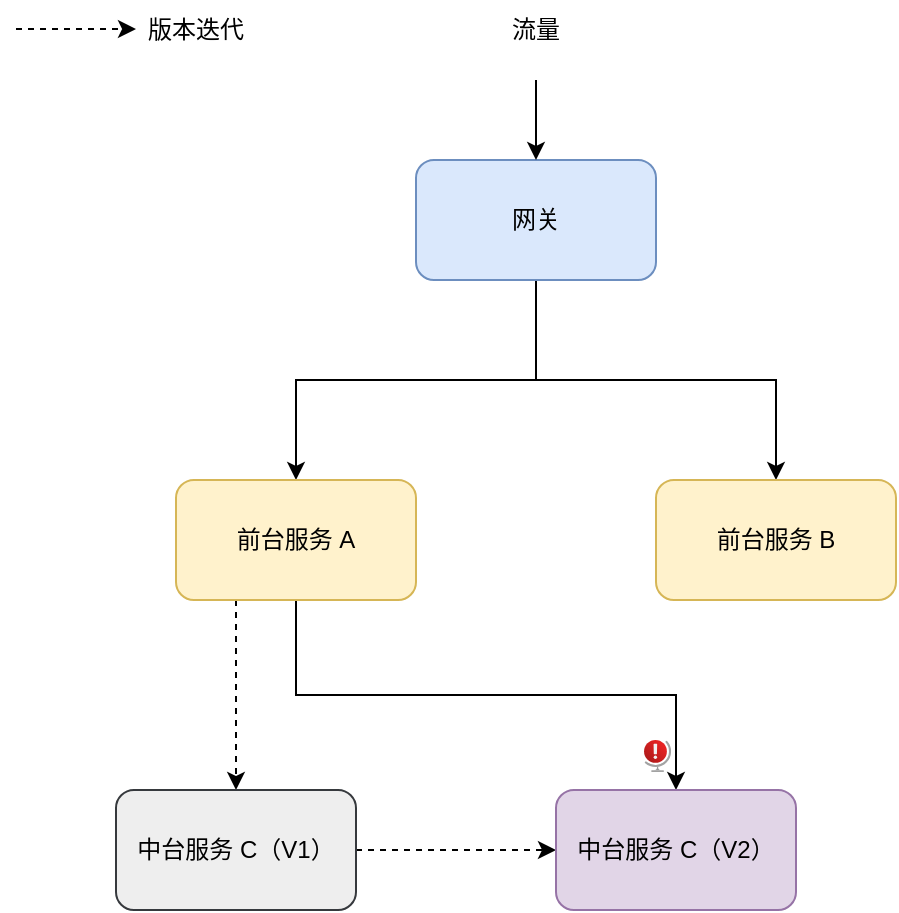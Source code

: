<mxfile version="20.8.14" type="github">
  <diagram name="第 1 页" id="WiLpMEd2AIX6fi3uBP8D">
    <mxGraphModel dx="1050" dy="525" grid="1" gridSize="10" guides="1" tooltips="1" connect="1" arrows="1" fold="1" page="1" pageScale="1" pageWidth="827" pageHeight="1169" math="0" shadow="0">
      <root>
        <mxCell id="0" />
        <mxCell id="1" parent="0" />
        <mxCell id="cxeB_qOB4m5upeijdOJv-1" style="edgeStyle=orthogonalEdgeStyle;rounded=0;orthogonalLoop=1;jettySize=auto;html=1;entryX=0.5;entryY=0;entryDx=0;entryDy=0;" edge="1" parent="1" source="cxeB_qOB4m5upeijdOJv-3" target="cxeB_qOB4m5upeijdOJv-5">
          <mxGeometry relative="1" as="geometry" />
        </mxCell>
        <mxCell id="cxeB_qOB4m5upeijdOJv-2" style="edgeStyle=orthogonalEdgeStyle;rounded=0;orthogonalLoop=1;jettySize=auto;html=1;entryX=0.5;entryY=0;entryDx=0;entryDy=0;" edge="1" parent="1" source="cxeB_qOB4m5upeijdOJv-3" target="cxeB_qOB4m5upeijdOJv-7">
          <mxGeometry relative="1" as="geometry" />
        </mxCell>
        <mxCell id="cxeB_qOB4m5upeijdOJv-3" value="网关" style="rounded=1;whiteSpace=wrap;html=1;fillColor=#dae8fc;strokeColor=#6c8ebf;" vertex="1" parent="1">
          <mxGeometry x="300" y="210" width="120" height="60" as="geometry" />
        </mxCell>
        <mxCell id="cxeB_qOB4m5upeijdOJv-18" style="edgeStyle=orthogonalEdgeStyle;rounded=0;orthogonalLoop=1;jettySize=auto;html=1;entryX=0.5;entryY=0;entryDx=0;entryDy=0;exitX=0.5;exitY=1;exitDx=0;exitDy=0;" edge="1" parent="1" source="cxeB_qOB4m5upeijdOJv-5" target="cxeB_qOB4m5upeijdOJv-15">
          <mxGeometry relative="1" as="geometry" />
        </mxCell>
        <mxCell id="cxeB_qOB4m5upeijdOJv-23" style="edgeStyle=orthogonalEdgeStyle;rounded=0;orthogonalLoop=1;jettySize=auto;html=1;dashed=1;strokeColor=#000000;exitX=0.25;exitY=1;exitDx=0;exitDy=0;" edge="1" parent="1" source="cxeB_qOB4m5upeijdOJv-5" target="cxeB_qOB4m5upeijdOJv-8">
          <mxGeometry relative="1" as="geometry" />
        </mxCell>
        <mxCell id="cxeB_qOB4m5upeijdOJv-5" value="前台服务 A" style="rounded=1;whiteSpace=wrap;html=1;fillColor=#fff2cc;strokeColor=#d6b656;" vertex="1" parent="1">
          <mxGeometry x="180" y="370" width="120" height="60" as="geometry" />
        </mxCell>
        <mxCell id="cxeB_qOB4m5upeijdOJv-7" value="前台服务 B" style="whiteSpace=wrap;html=1;rounded=1;fillColor=#fff2cc;strokeColor=#d6b656;" vertex="1" parent="1">
          <mxGeometry x="420" y="370" width="120" height="60" as="geometry" />
        </mxCell>
        <mxCell id="cxeB_qOB4m5upeijdOJv-16" style="edgeStyle=orthogonalEdgeStyle;rounded=0;orthogonalLoop=1;jettySize=auto;html=1;entryX=0;entryY=0.5;entryDx=0;entryDy=0;dashed=1;" edge="1" parent="1" source="cxeB_qOB4m5upeijdOJv-8" target="cxeB_qOB4m5upeijdOJv-15">
          <mxGeometry relative="1" as="geometry">
            <mxPoint x="250" y="555" as="targetPoint" />
          </mxGeometry>
        </mxCell>
        <mxCell id="cxeB_qOB4m5upeijdOJv-8" value="中台服务 C（V1）" style="rounded=1;whiteSpace=wrap;html=1;fillColor=#eeeeee;strokeColor=#36393d;" vertex="1" parent="1">
          <mxGeometry x="150" y="525" width="120" height="60" as="geometry" />
        </mxCell>
        <mxCell id="cxeB_qOB4m5upeijdOJv-9" value="" style="endArrow=classic;html=1;rounded=0;entryX=0.5;entryY=0;entryDx=0;entryDy=0;startArrow=none;" edge="1" parent="1" target="cxeB_qOB4m5upeijdOJv-3">
          <mxGeometry width="50" height="50" relative="1" as="geometry">
            <mxPoint x="360" y="170" as="sourcePoint" />
            <mxPoint x="370" y="130" as="targetPoint" />
          </mxGeometry>
        </mxCell>
        <mxCell id="cxeB_qOB4m5upeijdOJv-10" value="流量" style="text;html=1;strokeColor=none;fillColor=none;align=center;verticalAlign=middle;whiteSpace=wrap;rounded=0;" vertex="1" parent="1">
          <mxGeometry x="330" y="130" width="60" height="30" as="geometry" />
        </mxCell>
        <mxCell id="cxeB_qOB4m5upeijdOJv-13" value="" style="endArrow=classic;html=1;rounded=0;exitX=0.5;exitY=1;exitDx=0;exitDy=0;dashed=1;" edge="1" parent="1">
          <mxGeometry width="50" height="50" relative="1" as="geometry">
            <mxPoint x="100" y="144.5" as="sourcePoint" />
            <mxPoint x="160" y="144.5" as="targetPoint" />
          </mxGeometry>
        </mxCell>
        <mxCell id="cxeB_qOB4m5upeijdOJv-14" value="版本迭代" style="text;html=1;strokeColor=none;fillColor=none;align=center;verticalAlign=middle;whiteSpace=wrap;rounded=0;" vertex="1" parent="1">
          <mxGeometry x="160" y="130" width="60" height="30" as="geometry" />
        </mxCell>
        <mxCell id="cxeB_qOB4m5upeijdOJv-15" value="中台服务 C（V2）" style="rounded=1;whiteSpace=wrap;html=1;fillColor=#e1d5e7;strokeColor=#9673a6;" vertex="1" parent="1">
          <mxGeometry x="370" y="525" width="120" height="60" as="geometry" />
        </mxCell>
        <mxCell id="cxeB_qOB4m5upeijdOJv-20" value="" style="shape=image;html=1;verticalAlign=top;verticalLabelPosition=bottom;labelBackgroundColor=#ffffff;imageAspect=0;aspect=fixed;image=https://cdn3.iconfinder.com/data/icons/flat-actions-icons-9/792/Tick_Mark_Dark-128.png" vertex="1" parent="1">
          <mxGeometry x="190" y="496" width="20" height="20" as="geometry" />
        </mxCell>
        <mxCell id="cxeB_qOB4m5upeijdOJv-28" value="" style="aspect=fixed;html=1;points=[];align=center;image;fontSize=12;image=img/lib/azure2/general/Globe_Error.svg;" vertex="1" parent="1">
          <mxGeometry x="414" y="500" width="13.58" height="16" as="geometry" />
        </mxCell>
      </root>
    </mxGraphModel>
  </diagram>
</mxfile>
